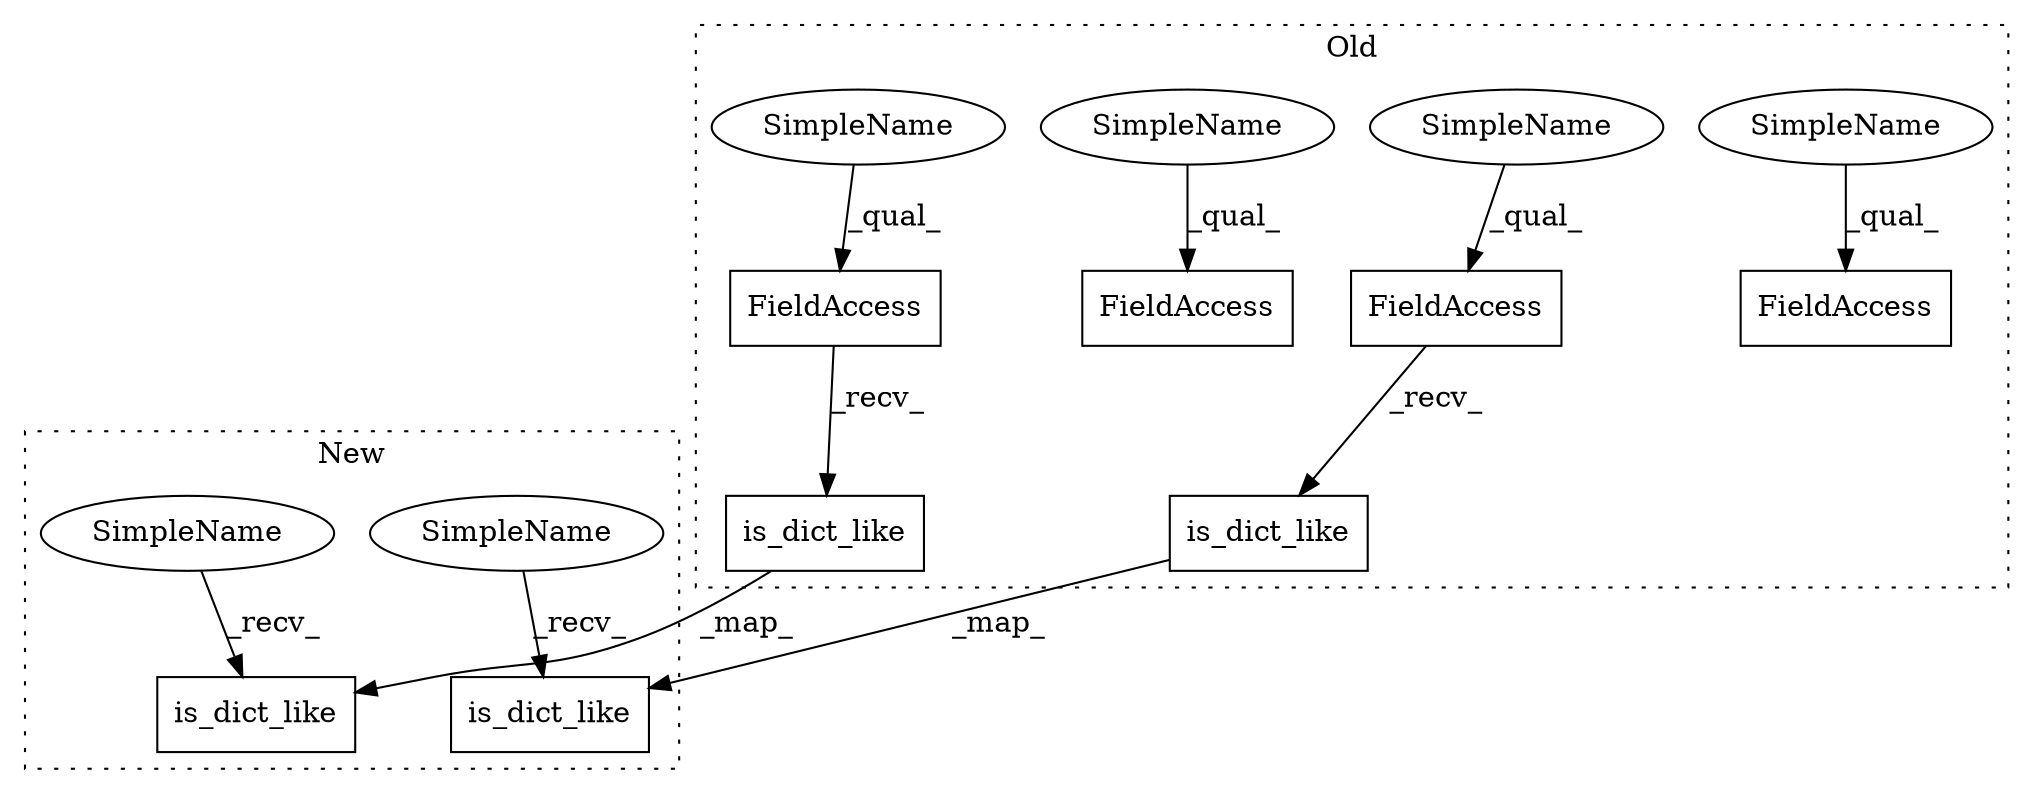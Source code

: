 digraph G {
subgraph cluster0 {
1 [label="is_dict_like" a="32" s="3833,3850" l="13,1" shape="box"];
3 [label="FieldAccess" a="22" s="3823" l="9" shape="box"];
4 [label="FieldAccess" a="22" s="3415" l="9" shape="box"];
5 [label="FieldAccess" a="22" s="3445" l="9" shape="box"];
6 [label="FieldAccess" a="22" s="4148" l="9" shape="box"];
8 [label="is_dict_like" a="32" s="4158,4175" l="13,1" shape="box"];
9 [label="SimpleName" a="42" s="3415" l="3" shape="ellipse"];
10 [label="SimpleName" a="42" s="3823" l="3" shape="ellipse"];
11 [label="SimpleName" a="42" s="3445" l="3" shape="ellipse"];
12 [label="SimpleName" a="42" s="4148" l="3" shape="ellipse"];
label = "Old";
style="dotted";
}
subgraph cluster1 {
2 [label="is_dict_like" a="32" s="4091,4108" l="13,1" shape="box"];
7 [label="is_dict_like" a="32" s="3476,3493" l="13,1" shape="box"];
13 [label="SimpleName" a="42" s="3470" l="5" shape="ellipse"];
14 [label="SimpleName" a="42" s="4085" l="5" shape="ellipse"];
label = "New";
style="dotted";
}
1 -> 2 [label="_map_"];
3 -> 1 [label="_recv_"];
6 -> 8 [label="_recv_"];
8 -> 7 [label="_map_"];
9 -> 4 [label="_qual_"];
10 -> 3 [label="_qual_"];
11 -> 5 [label="_qual_"];
12 -> 6 [label="_qual_"];
13 -> 7 [label="_recv_"];
14 -> 2 [label="_recv_"];
}